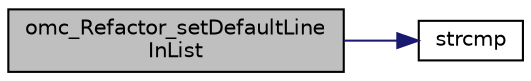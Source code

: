 digraph "omc_Refactor_setDefaultLineInList"
{
  edge [fontname="Helvetica",fontsize="10",labelfontname="Helvetica",labelfontsize="10"];
  node [fontname="Helvetica",fontsize="10",shape=record];
  rankdir="LR";
  Node1980 [label="omc_Refactor_setDefaultLine\lInList",height=0.2,width=0.4,color="black", fillcolor="grey75", style="filled", fontcolor="black"];
  Node1980 -> Node1981 [color="midnightblue",fontsize="10",style="solid",fontname="Helvetica"];
  Node1981 [label="strcmp",height=0.2,width=0.4,color="black", fillcolor="white", style="filled",URL="$db/d13/_c_vode_get_8m.html#ab022bbe018438998408fda94a327a547"];
}
